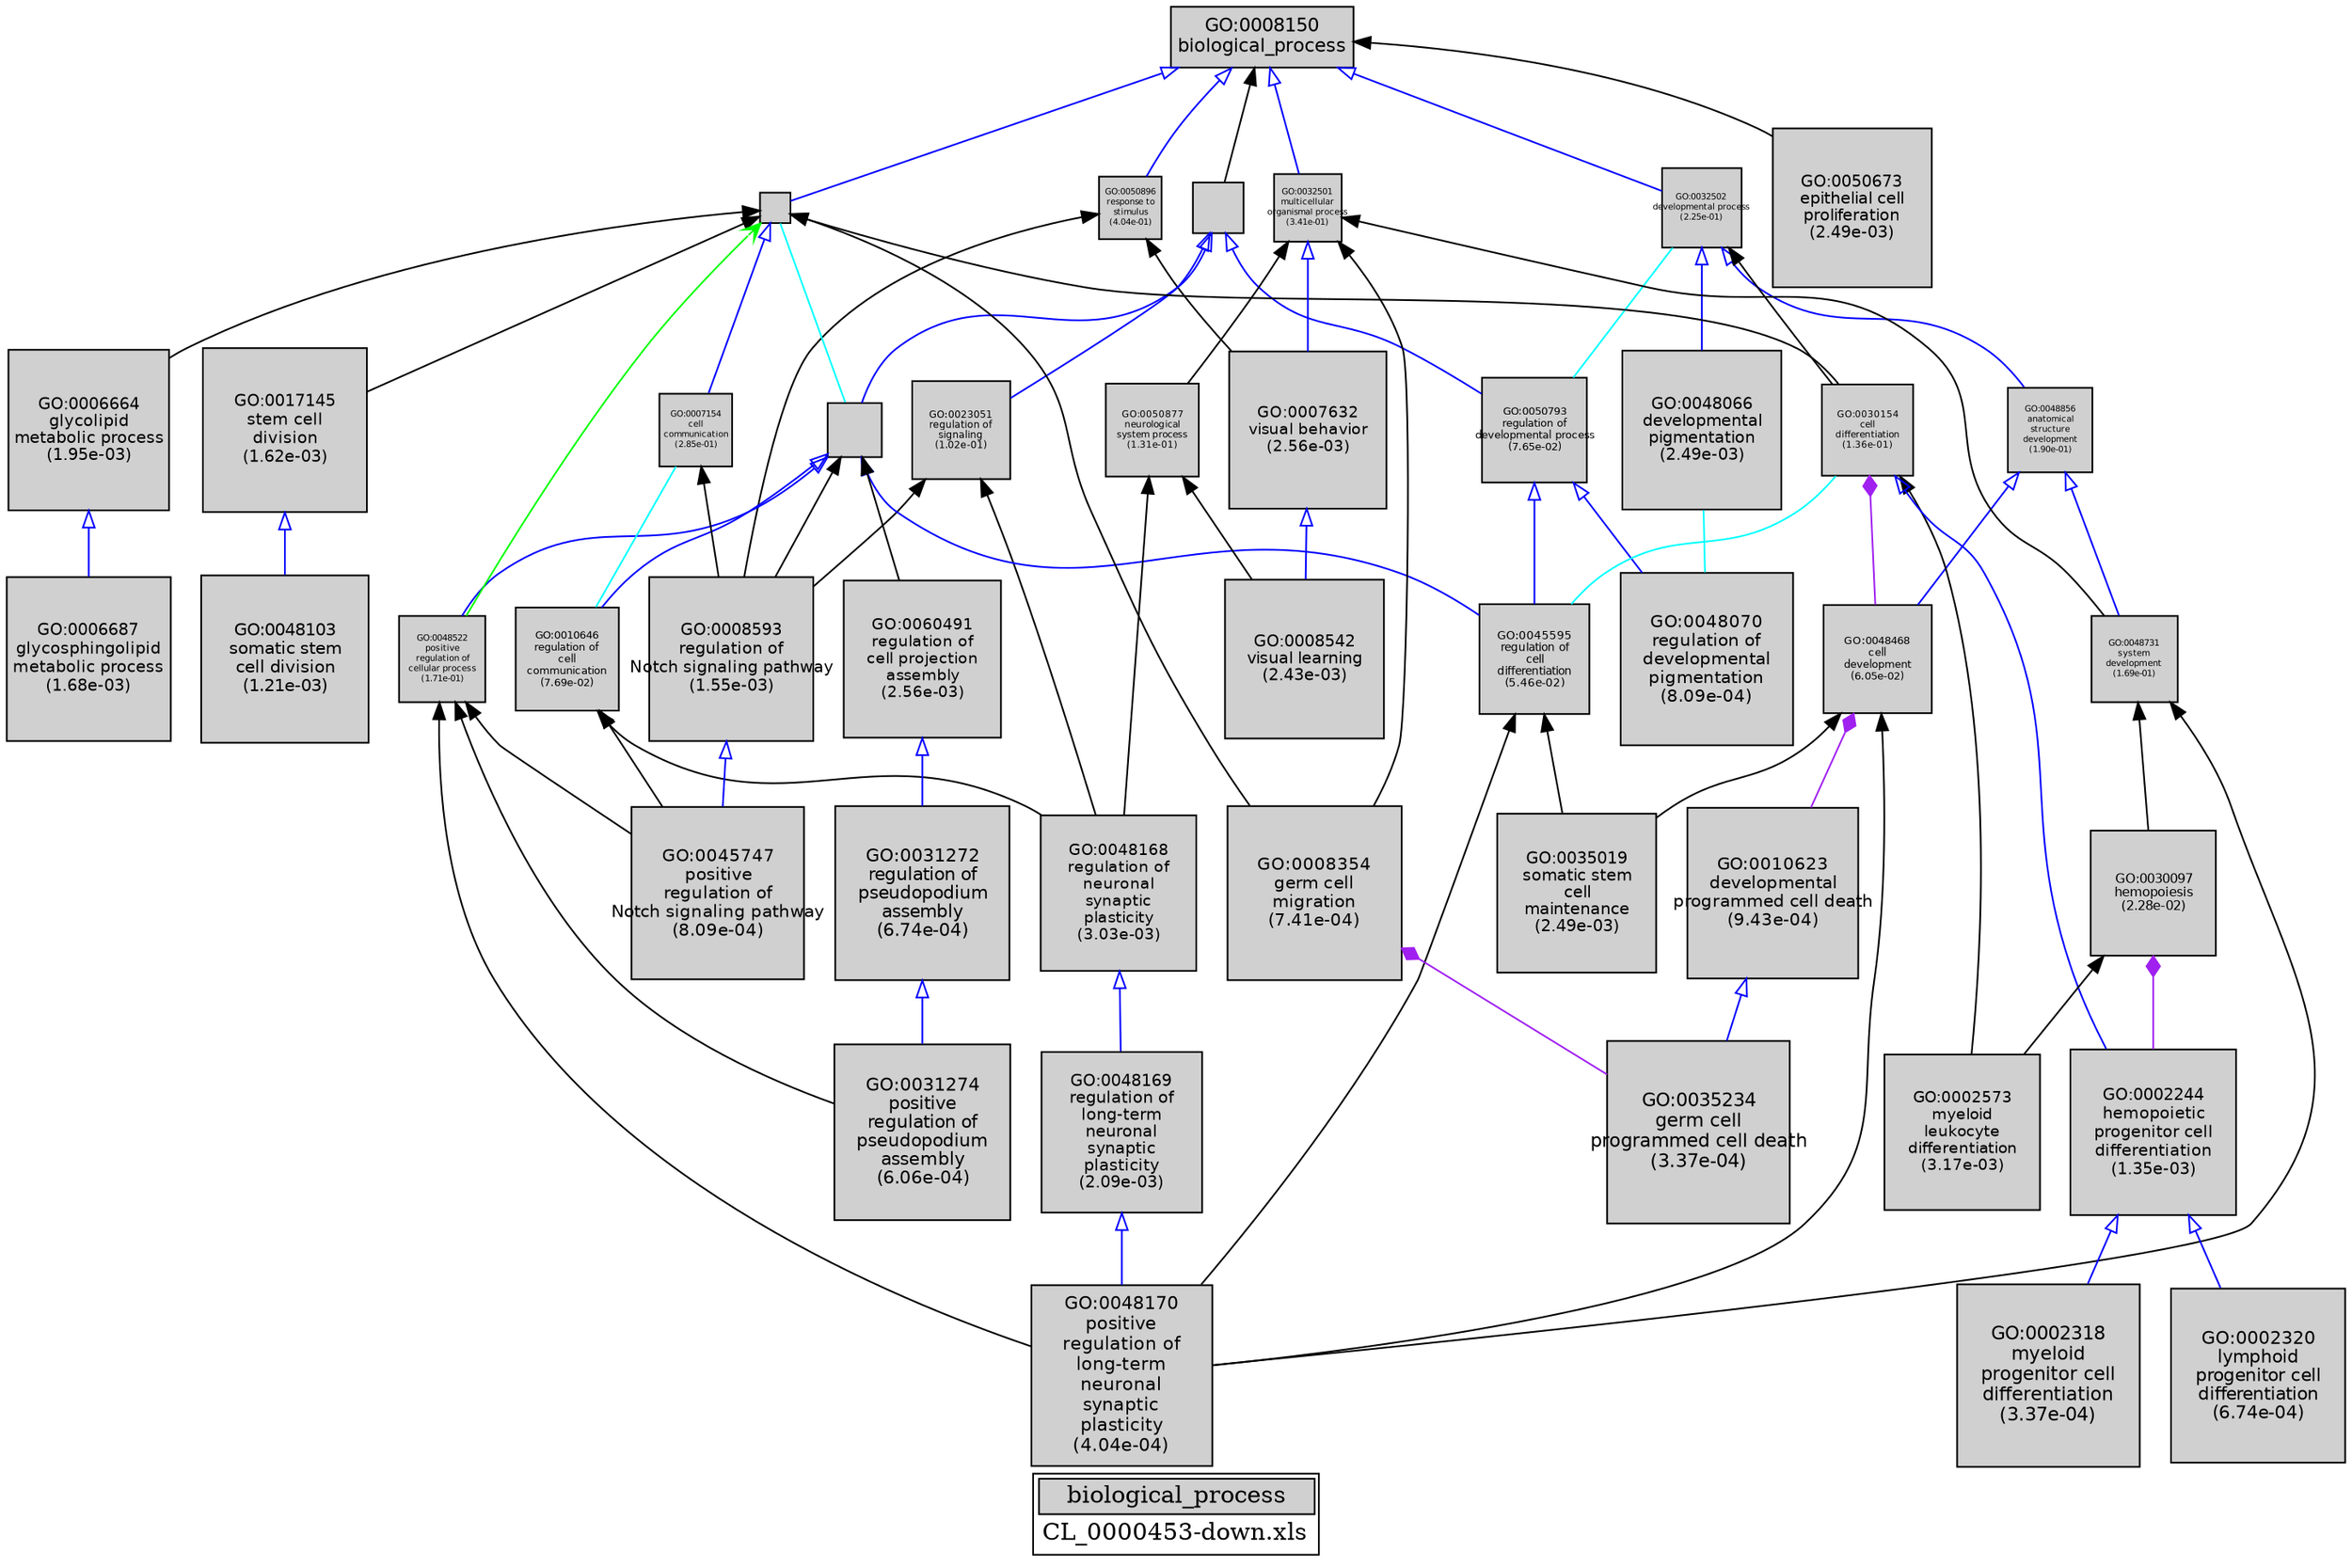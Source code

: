 digraph "biological_process" {
graph [ bgcolor = "#FFFFFF", label = <<TABLE COLOR="black" BGCOLOR="white"><TR><TD COLSPAN="2" BGCOLOR="#D0D0D0"><FONT COLOR="black">biological_process</FONT></TD></TR><TR><TD BORDER="0">CL_0000453-down.xls</TD></TR></TABLE>> ];
node [ fontname = "Helvetica" ];

subgraph "nodes" {

node [ style = "filled", fixedsize = "true", width = 1, shape = "box", fontsize = 9, fillcolor = "#D0D0D0", fontcolor = "black", color = "black" ];

"GO:0023051" [ URL = "#GO:0023051", label = <<TABLE BORDER="0"><TR><TD>GO:0023051<BR/>regulation of<BR/>signaling<BR/>(1.02e-01)</TD></TR></TABLE>>, width = 0.806594109739, shape = "box", fontsize = 5.80747759012, height = 0.806594109739 ];
"GO:0008542" [ URL = "#GO:0008542", label = <<TABLE BORDER="0"><TR><TD>GO:0008542<BR/>visual learning<BR/>(2.43e-03)</TD></TR></TABLE>>, width = 1.30267448494, shape = "box", fontsize = 9.37925629157, height = 1.30267448494 ];
"GO:0017145" [ URL = "#GO:0017145", label = <<TABLE BORDER="0"><TR><TD>GO:0017145<BR/>stem cell<BR/>division<BR/>(1.62e-03)</TD></TR></TABLE>>, width = 1.34556751715, shape = "box", fontsize = 9.68808612347, height = 1.34556751715 ];
"GO:0050896" [ URL = "#GO:0050896", label = <<TABLE BORDER="0"><TR><TD>GO:0050896<BR/>response to<BR/>stimulus<BR/>(4.04e-01)</TD></TR></TABLE>>, width = 0.513666910745, shape = "box", fontsize = 5.0, height = 0.513666910745 ];
"GO:0032502" [ URL = "#GO:0032502", label = <<TABLE BORDER="0"><TR><TD>GO:0032502<BR/>developmental process<BR/>(2.25e-01)</TD></TR></TABLE>>, width = 0.654594696678, shape = "box", fontsize = 5.0, height = 0.654594696678 ];
"GO:0006664" [ URL = "#GO:0006664", label = <<TABLE BORDER="0"><TR><TD>GO:0006664<BR/>glycolipid<BR/>metabolic process<BR/>(1.95e-03)</TD></TR></TABLE>>, width = 1.3257208454, shape = "box", fontsize = 9.54519008687, height = 1.3257208454 ];
"GO:0002573" [ URL = "#GO:0002573", label = <<TABLE BORDER="0"><TR><TD>GO:0002573<BR/>myeloid<BR/>leukocyte<BR/>differentiation<BR/>(3.17e-03)</TD></TR></TABLE>>, width = 1.27368156988, shape = "box", fontsize = 9.17050730314, height = 1.27368156988 ];
"GO:0048103" [ URL = "#GO:0048103", label = <<TABLE BORDER="0"><TR><TD>GO:0048103<BR/>somatic stem<BR/>cell division<BR/>(1.21e-03)</TD></TR></TABLE>>, width = 1.37518948955, shape = "box", fontsize = 9.90136432478, height = 1.37518948955 ];
"GO:0031272" [ URL = "#GO:0031272", label = <<TABLE BORDER="0"><TR><TD>GO:0031272<BR/>regulation of<BR/>pseudopodium<BR/>assembly<BR/>(6.74e-04)</TD></TR></TABLE>>, width = 1.43381124334, shape = "box", fontsize = 10.3234409521, height = 1.43381124334 ];
"GO:0048169" [ URL = "#GO:0048169", label = <<TABLE BORDER="0"><TR><TD>GO:0048169<BR/>regulation of<BR/>long-term<BR/>neuronal<BR/>synaptic<BR/>plasticity<BR/>(2.09e-03)</TD></TR></TABLE>>, width = 1.31865543577, shape = "box", fontsize = 9.49431913755, height = 1.31865543577 ];
"GO:0048731" [ URL = "#GO:0048731", label = <<TABLE BORDER="0"><TR><TD>GO:0048731<BR/>system<BR/>development<BR/>(1.69e-01)</TD></TR></TABLE>>, width = 0.712719856407, shape = "box", fontsize = 5.13158296613, height = 0.712719856407 ];
"GO:0048856" [ URL = "#GO:0048856", label = <<TABLE BORDER="0"><TR><TD>GO:0048856<BR/>anatomical<BR/>structure<BR/>development<BR/>(1.90e-01)</TD></TR></TABLE>>, width = 0.689587920987, shape = "box", fontsize = 5.0, height = 0.689587920987 ];
"GO:0035234" [ URL = "#GO:0035234", label = <<TABLE BORDER="0"><TR><TD>GO:0035234<BR/>germ cell<BR/>programmed cell death<BR/>(3.37e-04)</TD></TR></TABLE>>, width = 1.5, shape = "box", fontsize = 10.8, height = 1.5 ];
"GO:0050793" [ URL = "#GO:0050793", label = <<TABLE BORDER="0"><TR><TD>GO:0050793<BR/>regulation of<BR/>developmental process<BR/>(7.65e-02)</TD></TR></TABLE>>, width = 0.854372559144, shape = "box", fontsize = 6.15148242584, height = 0.854372559144 ];
"GO:0030154" [ URL = "#GO:0030154", label = <<TABLE BORDER="0"><TR><TD>GO:0030154<BR/>cell<BR/>differentiation<BR/>(1.36e-01)</TD></TR></TABLE>>, width = 0.753756088902, shape = "box", fontsize = 5.4270438401, height = 0.753756088902 ];
"GO:0045595" [ URL = "#GO:0045595", label = <<TABLE BORDER="0"><TR><TD>GO:0045595<BR/>regulation of<BR/>cell<BR/>differentiation<BR/>(5.46e-02)</TD></TR></TABLE>>, width = 0.907944512945, shape = "box", fontsize = 6.5372004932, height = 0.907944512945 ];
"GO:0002318" [ URL = "#GO:0002318", label = <<TABLE BORDER="0"><TR><TD>GO:0002318<BR/>myeloid<BR/>progenitor cell<BR/>differentiation<BR/>(3.37e-04)</TD></TR></TABLE>>, width = 1.5, shape = "box", fontsize = 10.8, height = 1.5 ];
"GO:0048468" [ URL = "#GO:0048468", label = <<TABLE BORDER="0"><TR><TD>GO:0048468<BR/>cell<BR/>development<BR/>(6.05e-02)</TD></TR></TABLE>>, width = 0.892084844251, shape = "box", fontsize = 6.42301087861, height = 0.892084844251 ];
"GO:0050789" [ URL = "#GO:0050789", label = "", width = 0.419560465971, shape = "box", height = 0.419560465971 ];
"GO:0048070" [ URL = "#GO:0048070", label = <<TABLE BORDER="0"><TR><TD>GO:0048070<BR/>regulation of<BR/>developmental<BR/>pigmentation<BR/>(8.09e-04)</TD></TR></TABLE>>, width = 1.41588744668, shape = "box", fontsize = 10.1943896161, height = 1.41588744668 ];
"GO:0008150" [ URL = "#GO:0008150", label = <<TABLE BORDER="0"><TR><TD>GO:0008150<BR/>biological_process</TD></TR></TABLE>>, width = 1.5, shape = "box", fontsize = 10.8 ];
"GO:0050794" [ URL = "#GO:0050794", label = "", width = 0.440257965691, shape = "box", height = 0.440257965691 ];
"GO:0007632" [ URL = "#GO:0007632", label = <<TABLE BORDER="0"><TR><TD>GO:0007632<BR/>visual behavior<BR/>(2.56e-03)</TD></TR></TABLE>>, width = 1.29684766688, shape = "box", fontsize = 9.3373032015, height = 1.29684766688 ];
"GO:0010623" [ URL = "#GO:0010623", label = <<TABLE BORDER="0"><TR><TD>GO:0010623<BR/>developmental<BR/>programmed cell death<BR/>(9.43e-04)</TD></TR></TABLE>>, width = 1.40055414694, shape = "box", fontsize = 10.083989858, height = 1.40055414694 ];
"GO:0007154" [ URL = "#GO:0007154", label = <<TABLE BORDER="0"><TR><TD>GO:0007154<BR/>cell<BR/>communication<BR/>(2.85e-01)</TD></TR></TABLE>>, width = 0.601697464489, shape = "box", fontsize = 5.0, height = 0.601697464489 ];
"GO:0048522" [ URL = "#GO:0048522", label = <<TABLE BORDER="0"><TR><TD>GO:0048522<BR/>positive<BR/>regulation of<BR/>cellular process<BR/>(1.71e-01)</TD></TR></TABLE>>, width = 0.710457654696, shape = "box", fontsize = 5.11529511381, height = 0.710457654696 ];
"GO:0010646" [ URL = "#GO:0010646", label = <<TABLE BORDER="0"><TR><TD>GO:0010646<BR/>regulation of<BR/>cell<BR/>communication<BR/>(7.69e-02)</TD></TR></TABLE>>, width = 0.853508463435, shape = "box", fontsize = 6.14526093673, height = 0.853508463435 ];
"GO:0048066" [ URL = "#GO:0048066", label = <<TABLE BORDER="0"><TR><TD>GO:0048066<BR/>developmental<BR/>pigmentation<BR/>(2.49e-03)</TD></TR></TABLE>>, width = 1.29972496542, shape = "box", fontsize = 9.35801975099, height = 1.29972496542 ];
"GO:0002244" [ URL = "#GO:0002244", label = <<TABLE BORDER="0"><TR><TD>GO:0002244<BR/>hemopoietic<BR/>progenitor cell<BR/>differentiation<BR/>(1.35e-03)</TD></TR></TABLE>>, width = 1.36441539242, shape = "box", fontsize = 9.82379082542, height = 1.36441539242 ];
"GO:0009987" [ URL = "#GO:0009987", label = "", width = 0.254299119486, shape = "box", height = 0.254299119486 ];
"GO:0060491" [ URL = "#GO:0060491", label = <<TABLE BORDER="0"><TR><TD>GO:0060491<BR/>regulation of<BR/>cell projection<BR/>assembly<BR/>(2.56e-03)</TD></TR></TABLE>>, width = 1.29684766688, shape = "box", fontsize = 9.3373032015, height = 1.29684766688 ];
"GO:0030097" [ URL = "#GO:0030097", label = <<TABLE BORDER="0"><TR><TD>GO:0030097<BR/>hemopoiesis<BR/>(2.28e-02)</TD></TR></TABLE>>, width = 1.0337936326, shape = "box", fontsize = 7.44331415469, height = 1.0337936326 ];
"GO:0008354" [ URL = "#GO:0008354", label = <<TABLE BORDER="0"><TR><TD>GO:0008354<BR/>germ cell<BR/>migration<BR/>(7.41e-04)</TD></TR></TABLE>>, width = 1.42446955601, shape = "box", fontsize = 10.2561808032, height = 1.42446955601 ];
"GO:0048170" [ URL = "#GO:0048170", label = <<TABLE BORDER="0"><TR><TD>GO:0048170<BR/>positive<BR/>regulation of<BR/>long-term<BR/>neuronal<BR/>synaptic<BR/>plasticity<BR/>(4.04e-04)</TD></TR></TABLE>>, width = 1.48287645478, shape = "box", fontsize = 10.6767104744, height = 1.48287645478 ];
"GO:0050673" [ URL = "#GO:0050673", label = <<TABLE BORDER="0"><TR><TD>GO:0050673<BR/>epithelial cell<BR/>proliferation<BR/>(2.49e-03)</TD></TR></TABLE>>, width = 1.29972496542, shape = "box", fontsize = 9.35801975099, height = 1.29972496542 ];
"GO:0045747" [ URL = "#GO:0045747", label = <<TABLE BORDER="0"><TR><TD>GO:0045747<BR/>positive<BR/>regulation of<BR/>Notch signaling pathway<BR/>(8.09e-04)</TD></TR></TABLE>>, width = 1.41588744668, shape = "box", fontsize = 10.1943896161, height = 1.41588744668 ];
"GO:0035019" [ URL = "#GO:0035019", label = <<TABLE BORDER="0"><TR><TD>GO:0035019<BR/>somatic stem<BR/>cell<BR/>maintenance<BR/>(2.49e-03)</TD></TR></TABLE>>, width = 1.29972496542, shape = "box", fontsize = 9.35801975099, height = 1.29972496542 ];
"GO:0031274" [ URL = "#GO:0031274", label = <<TABLE BORDER="0"><TR><TD>GO:0031274<BR/>positive<BR/>regulation of<BR/>pseudopodium<BR/>assembly<BR/>(6.06e-04)</TD></TR></TABLE>>, width = 1.44406767523, shape = "box", fontsize = 10.3972872617, height = 1.44406767523 ];
"GO:0008593" [ URL = "#GO:0008593", label = <<TABLE BORDER="0"><TR><TD>GO:0008593<BR/>regulation of<BR/>Notch signaling pathway<BR/>(1.55e-03)</TD></TR></TABLE>>, width = 1.3499907509, shape = "box", fontsize = 9.71993340651, height = 1.3499907509 ];
"GO:0006687" [ URL = "#GO:0006687", label = <<TABLE BORDER="0"><TR><TD>GO:0006687<BR/>glycosphingolipid<BR/>metabolic process<BR/>(1.68e-03)</TD></TR></TABLE>>, width = 1.34131116951, shape = "box", fontsize = 9.65744042044, height = 1.34131116951 ];
"GO:0002320" [ URL = "#GO:0002320", label = <<TABLE BORDER="0"><TR><TD>GO:0002320<BR/>lymphoid<BR/>progenitor cell<BR/>differentiation<BR/>(6.74e-04)</TD></TR></TABLE>>, width = 1.43381124334, shape = "box", fontsize = 10.3234409521, height = 1.43381124334 ];
"GO:0048168" [ URL = "#GO:0048168", label = <<TABLE BORDER="0"><TR><TD>GO:0048168<BR/>regulation of<BR/>neuronal<BR/>synaptic<BR/>plasticity<BR/>(3.03e-03)</TD></TR></TABLE>>, width = 1.27845496756, shape = "box", fontsize = 9.20487576645, height = 1.27845496756 ];
"GO:0032501" [ URL = "#GO:0032501", label = <<TABLE BORDER="0"><TR><TD>GO:0032501<BR/>multicellular<BR/>organismal process<BR/>(3.41e-01)</TD></TR></TABLE>>, width = 0.557729254865, shape = "box", fontsize = 5.0, height = 0.557729254865 ];
"GO:0050877" [ URL = "#GO:0050877", label = <<TABLE BORDER="0"><TR><TD>GO:0050877<BR/>neurological<BR/>system process<BR/>(1.31e-01)</TD></TR></TABLE>>, width = 0.761497745142, shape = "box", fontsize = 5.48278376502, height = 0.761497745142 ];
}
subgraph "edges" {


edge [ dir = "back", weight = 1 ];
subgraph "regulates" {


edge [ color = "cyan", arrowtail = "none" ];
subgraph "positive" {


edge [ color = "green", arrowtail = "vee" ];
"GO:0009987" -> "GO:0048522";
}
subgraph "negative" {


edge [ color = "red", arrowtail = "tee" ];
}
"GO:0030154" -> "GO:0045595";
"GO:0009987" -> "GO:0050794";
"GO:0048066" -> "GO:0048070";
"GO:0007154" -> "GO:0010646";
"GO:0032502" -> "GO:0050793";
}
subgraph "part_of" {


edge [ color = "purple", arrowtail = "diamond", weight = 2.5 ];
"GO:0030097" -> "GO:0002244";
"GO:0008354" -> "GO:0035234";
"GO:0030154" -> "GO:0048468";
"GO:0048468" -> "GO:0010623";
}
subgraph "is_a" {


edge [ color = "blue", arrowtail = "empty", weight = 5.0 ];
"GO:0050794" -> "GO:0010646";
"GO:0008150" -> "GO:0032502";
"GO:0008593" -> "GO:0045747";
"GO:0050789" -> "GO:0023051";
"GO:0050794" -> "GO:0045595";
"GO:0007632" -> "GO:0008542";
"GO:0032501" -> "GO:0007632";
"GO:0008150" -> "GO:0009987";
"GO:0048168" -> "GO:0048169";
"GO:0032502" -> "GO:0048066";
"GO:0031272" -> "GO:0031274";
"GO:0048856" -> "GO:0048731";
"GO:0002244" -> "GO:0002318";
"GO:0050789" -> "GO:0050794";
"GO:0050794" -> "GO:0048522";
"GO:0060491" -> "GO:0031272";
"GO:0017145" -> "GO:0048103";
"GO:0048856" -> "GO:0048468";
"GO:0050793" -> "GO:0045595";
"GO:0032502" -> "GO:0048856";
"GO:0008150" -> "GO:0050896";
"GO:0006664" -> "GO:0006687";
"GO:0050793" -> "GO:0048070";
"GO:0010623" -> "GO:0035234";
"GO:0008150" -> "GO:0032501";
"GO:0048169" -> "GO:0048170";
"GO:0002244" -> "GO:0002320";
"GO:0030154" -> "GO:0002244";
"GO:0009987" -> "GO:0007154";
"GO:0050789" -> "GO:0050793";
}
"GO:0030154" -> "GO:0002573";
"GO:0010646" -> "GO:0048168";
"GO:0008150" -> "GO:0050789";
"GO:0048522" -> "GO:0045747";
"GO:0032502" -> "GO:0030154";
"GO:0009987" -> "GO:0017145";
"GO:0048468" -> "GO:0035019";
"GO:0010646" -> "GO:0045747";
"GO:0032501" -> "GO:0048731";
"GO:0048731" -> "GO:0030097";
"GO:0009987" -> "GO:0008354";
"GO:0050877" -> "GO:0008542";
"GO:0009987" -> "GO:0006664";
"GO:0023051" -> "GO:0008593";
"GO:0048468" -> "GO:0048170";
"GO:0032501" -> "GO:0050877";
"GO:0045595" -> "GO:0035019";
"GO:0050794" -> "GO:0008593";
"GO:0050896" -> "GO:0007632";
"GO:0009987" -> "GO:0030154";
"GO:0050896" -> "GO:0008593";
"GO:0048731" -> "GO:0048170";
"GO:0050877" -> "GO:0048168";
"GO:0023051" -> "GO:0048168";
"GO:0045595" -> "GO:0048170";
"GO:0030097" -> "GO:0002573";
"GO:0032501" -> "GO:0008354";
"GO:0008150" -> "GO:0050673";
"GO:0007154" -> "GO:0008593";
"GO:0050794" -> "GO:0060491";
"GO:0048522" -> "GO:0031274";
"GO:0048522" -> "GO:0048170";
}
}
